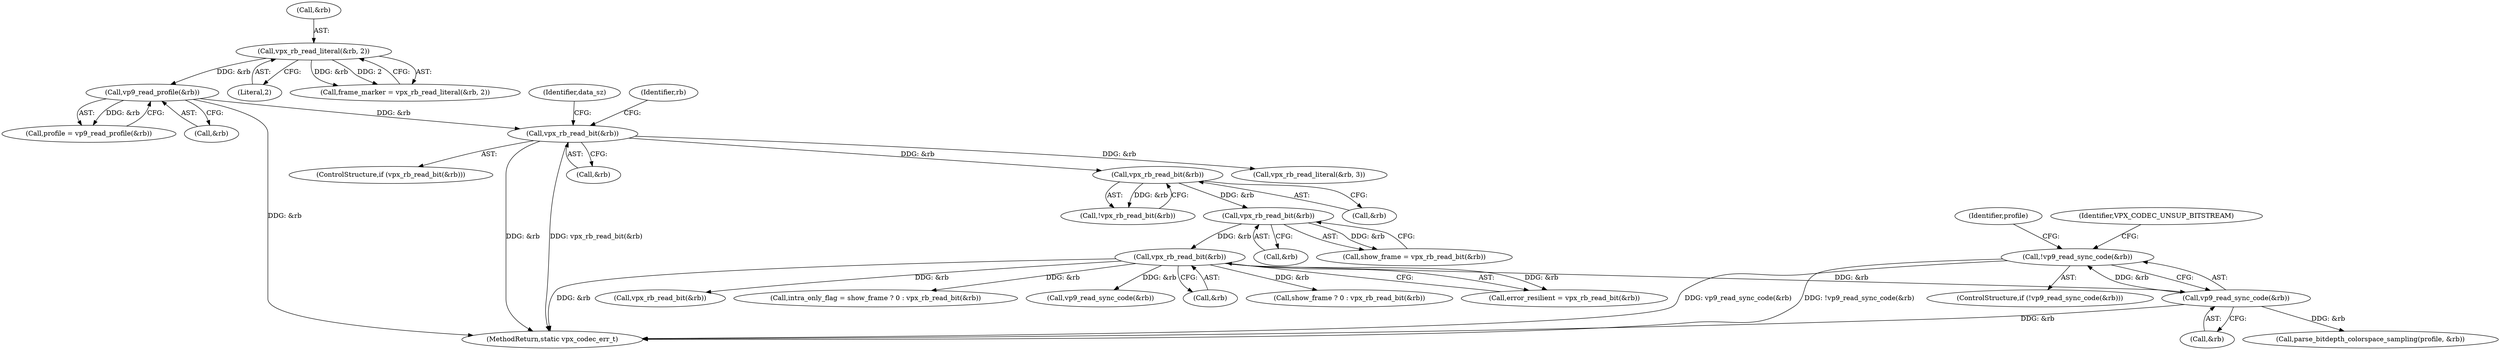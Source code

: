 digraph "0_Android_4974dcbd0289a2530df2ee2a25b5f92775df80da@API" {
"1000242" [label="(Call,!vp9_read_sync_code(&rb))"];
"1000243" [label="(Call,vp9_read_sync_code(&rb))"];
"1000233" [label="(Call,vpx_rb_read_bit(&rb))"];
"1000228" [label="(Call,vpx_rb_read_bit(&rb))"];
"1000223" [label="(Call,vpx_rb_read_bit(&rb))"];
"1000202" [label="(Call,vpx_rb_read_bit(&rb))"];
"1000172" [label="(Call,vp9_read_profile(&rb))"];
"1000165" [label="(Call,vpx_rb_read_literal(&rb, 2))"];
"1000278" [label="(Call,vpx_rb_read_bit(&rb))"];
"1000166" [label="(Call,&rb)"];
"1000242" [label="(Call,!vp9_read_sync_code(&rb))"];
"1000250" [label="(Call,parse_bitdepth_colorspace_sampling(profile, &rb))"];
"1000224" [label="(Call,&rb)"];
"1000243" [label="(Call,vp9_read_sync_code(&rb))"];
"1000247" [label="(Identifier,VPX_CODEC_UNSUP_BITSTREAM)"];
"1000273" [label="(Call,intra_only_flag = show_frame ? 0 : vpx_rb_read_bit(&rb))"];
"1000294" [label="(Call,vp9_read_sync_code(&rb))"];
"1000223" [label="(Call,vpx_rb_read_bit(&rb))"];
"1000222" [label="(Call,!vpx_rb_read_bit(&rb))"];
"1000206" [label="(Call,vpx_rb_read_literal(&rb, 3))"];
"1000165" [label="(Call,vpx_rb_read_literal(&rb, 2))"];
"1000251" [label="(Identifier,profile)"];
"1000214" [label="(Identifier,data_sz)"];
"1000203" [label="(Call,&rb)"];
"1000229" [label="(Call,&rb)"];
"1000168" [label="(Literal,2)"];
"1000163" [label="(Call,frame_marker = vpx_rb_read_literal(&rb, 2))"];
"1000228" [label="(Call,vpx_rb_read_bit(&rb))"];
"1000202" [label="(Call,vpx_rb_read_bit(&rb))"];
"1000275" [label="(Call,show_frame ? 0 : vpx_rb_read_bit(&rb))"];
"1000233" [label="(Call,vpx_rb_read_bit(&rb))"];
"1000241" [label="(ControlStructure,if (!vp9_read_sync_code(&rb)))"];
"1000244" [label="(Call,&rb)"];
"1000201" [label="(ControlStructure,if (vpx_rb_read_bit(&rb)))"];
"1000226" [label="(Call,show_frame = vpx_rb_read_bit(&rb))"];
"1000170" [label="(Call,profile = vp9_read_profile(&rb))"];
"1000231" [label="(Call,error_resilient = vpx_rb_read_bit(&rb))"];
"1000173" [label="(Call,&rb)"];
"1000234" [label="(Call,&rb)"];
"1000172" [label="(Call,vp9_read_profile(&rb))"];
"1000208" [label="(Identifier,rb)"];
"1000342" [label="(MethodReturn,static vpx_codec_err_t)"];
"1000242" -> "1000241"  [label="AST: "];
"1000242" -> "1000243"  [label="CFG: "];
"1000243" -> "1000242"  [label="AST: "];
"1000247" -> "1000242"  [label="CFG: "];
"1000251" -> "1000242"  [label="CFG: "];
"1000242" -> "1000342"  [label="DDG: !vp9_read_sync_code(&rb)"];
"1000242" -> "1000342"  [label="DDG: vp9_read_sync_code(&rb)"];
"1000243" -> "1000242"  [label="DDG: &rb"];
"1000243" -> "1000244"  [label="CFG: "];
"1000244" -> "1000243"  [label="AST: "];
"1000243" -> "1000342"  [label="DDG: &rb"];
"1000233" -> "1000243"  [label="DDG: &rb"];
"1000243" -> "1000250"  [label="DDG: &rb"];
"1000233" -> "1000231"  [label="AST: "];
"1000233" -> "1000234"  [label="CFG: "];
"1000234" -> "1000233"  [label="AST: "];
"1000231" -> "1000233"  [label="CFG: "];
"1000233" -> "1000342"  [label="DDG: &rb"];
"1000233" -> "1000231"  [label="DDG: &rb"];
"1000228" -> "1000233"  [label="DDG: &rb"];
"1000233" -> "1000273"  [label="DDG: &rb"];
"1000233" -> "1000275"  [label="DDG: &rb"];
"1000233" -> "1000278"  [label="DDG: &rb"];
"1000233" -> "1000294"  [label="DDG: &rb"];
"1000228" -> "1000226"  [label="AST: "];
"1000228" -> "1000229"  [label="CFG: "];
"1000229" -> "1000228"  [label="AST: "];
"1000226" -> "1000228"  [label="CFG: "];
"1000228" -> "1000226"  [label="DDG: &rb"];
"1000223" -> "1000228"  [label="DDG: &rb"];
"1000223" -> "1000222"  [label="AST: "];
"1000223" -> "1000224"  [label="CFG: "];
"1000224" -> "1000223"  [label="AST: "];
"1000222" -> "1000223"  [label="CFG: "];
"1000223" -> "1000222"  [label="DDG: &rb"];
"1000202" -> "1000223"  [label="DDG: &rb"];
"1000202" -> "1000201"  [label="AST: "];
"1000202" -> "1000203"  [label="CFG: "];
"1000203" -> "1000202"  [label="AST: "];
"1000208" -> "1000202"  [label="CFG: "];
"1000214" -> "1000202"  [label="CFG: "];
"1000202" -> "1000342"  [label="DDG: &rb"];
"1000202" -> "1000342"  [label="DDG: vpx_rb_read_bit(&rb)"];
"1000172" -> "1000202"  [label="DDG: &rb"];
"1000202" -> "1000206"  [label="DDG: &rb"];
"1000172" -> "1000170"  [label="AST: "];
"1000172" -> "1000173"  [label="CFG: "];
"1000173" -> "1000172"  [label="AST: "];
"1000170" -> "1000172"  [label="CFG: "];
"1000172" -> "1000342"  [label="DDG: &rb"];
"1000172" -> "1000170"  [label="DDG: &rb"];
"1000165" -> "1000172"  [label="DDG: &rb"];
"1000165" -> "1000163"  [label="AST: "];
"1000165" -> "1000168"  [label="CFG: "];
"1000166" -> "1000165"  [label="AST: "];
"1000168" -> "1000165"  [label="AST: "];
"1000163" -> "1000165"  [label="CFG: "];
"1000165" -> "1000163"  [label="DDG: &rb"];
"1000165" -> "1000163"  [label="DDG: 2"];
}
